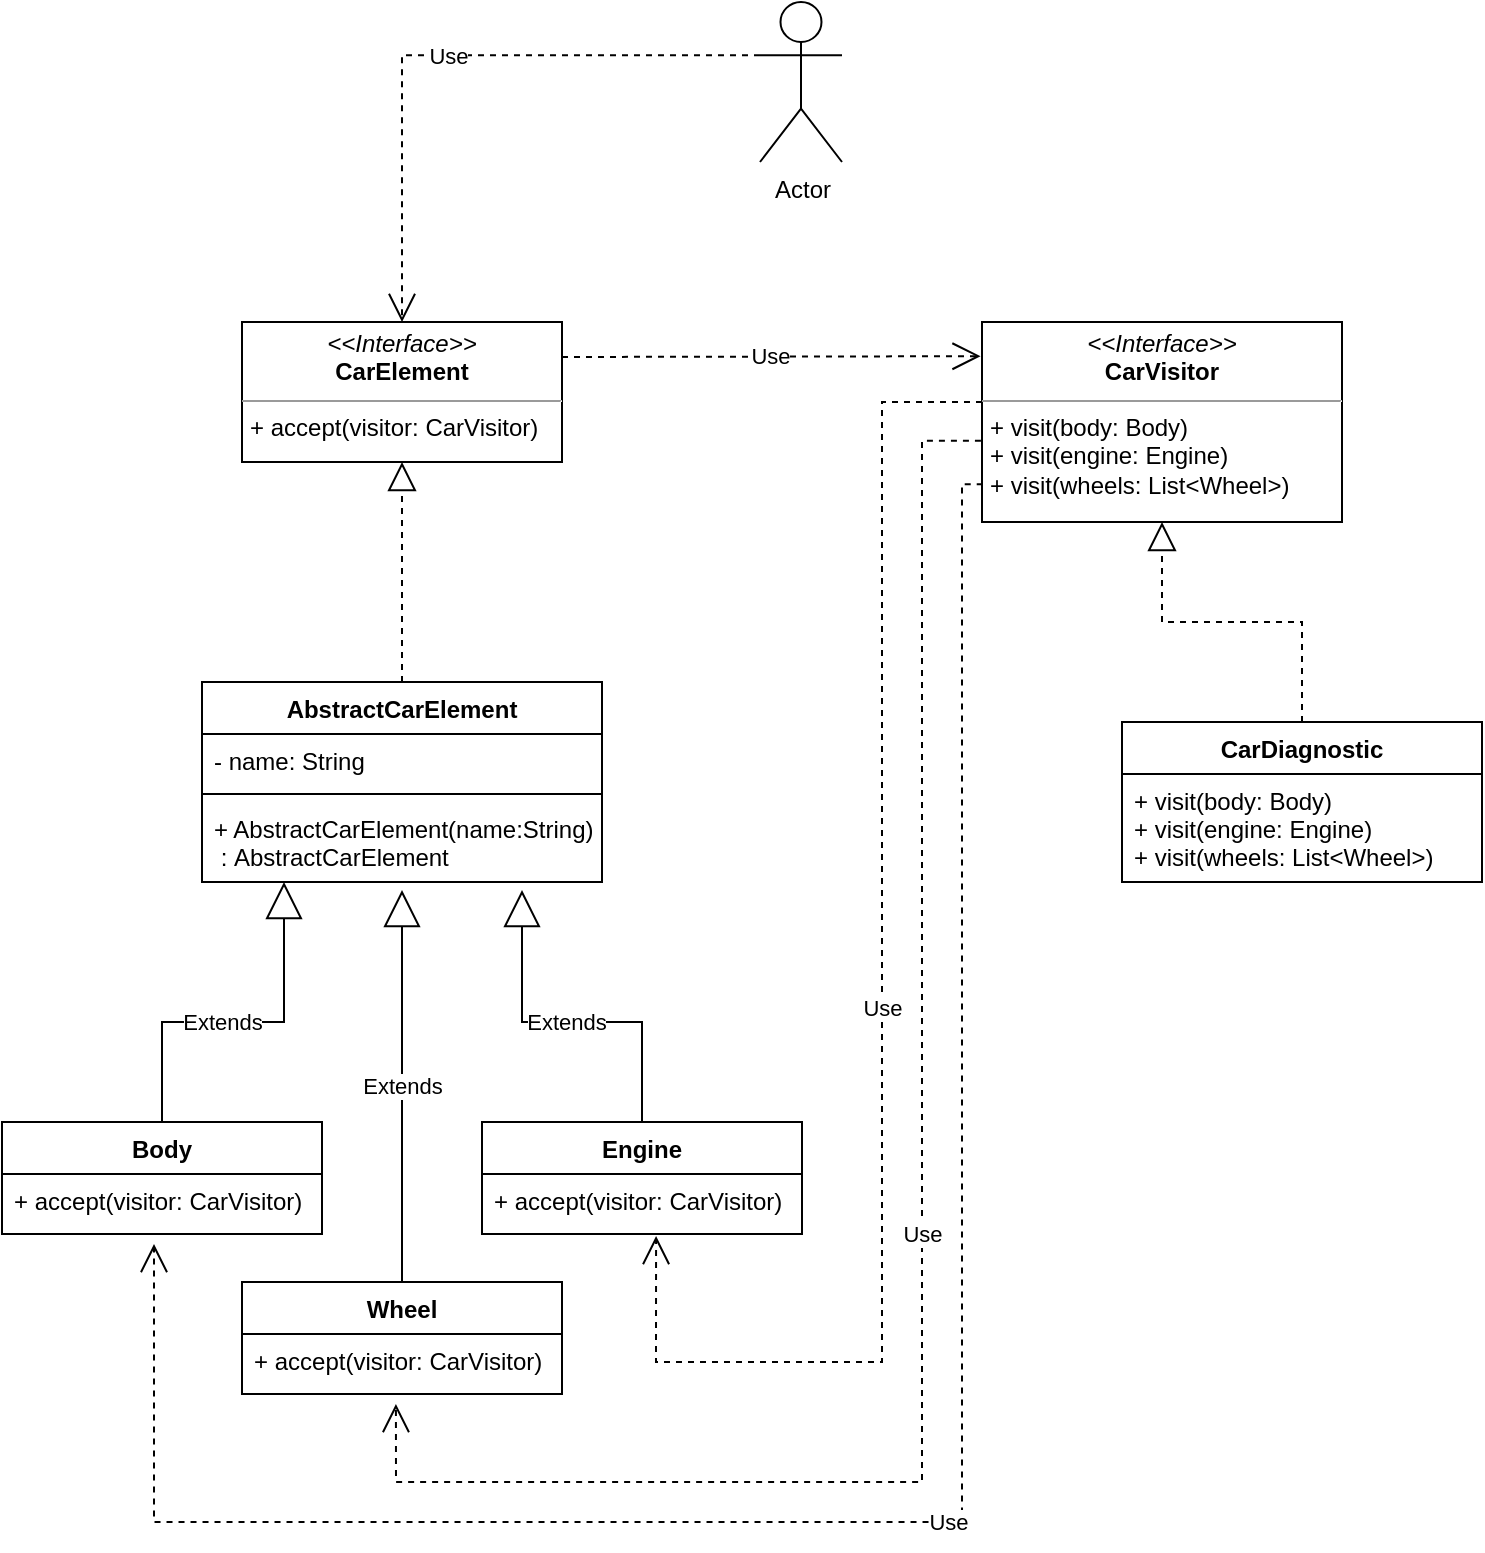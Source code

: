 <mxfile version="20.5.3" type="embed"><diagram id="23iRSUPoRavnBvh4doch" name="Page-1"><mxGraphModel dx="1021" dy="824" grid="1" gridSize="10" guides="1" tooltips="1" connect="1" arrows="1" fold="1" page="1" pageScale="1" pageWidth="827" pageHeight="1169" math="0" shadow="0"><root><mxCell id="0"/><mxCell id="1" parent="0"/><mxCell id="2" value="&lt;p style=&quot;margin:0px;margin-top:4px;text-align:center;&quot;&gt;&lt;i&gt;&amp;lt;&amp;lt;Interface&amp;gt;&amp;gt;&lt;/i&gt;&lt;br&gt;&lt;b&gt;CarVisitor&lt;/b&gt;&lt;/p&gt;&lt;hr size=&quot;1&quot;&gt;&lt;p style=&quot;margin:0px;margin-left:4px;&quot;&gt;&lt;span style=&quot;background-color: initial;&quot;&gt;+ visit(body: Body)&lt;/span&gt;&lt;br&gt;&lt;/p&gt;&lt;p style=&quot;margin:0px;margin-left:4px;&quot;&gt;+ visit(engine: Engine)&lt;br&gt;+ visit(wheels: List&amp;lt;Wheel&amp;gt;)&lt;/p&gt;&lt;p style=&quot;margin:0px;margin-left:4px;&quot;&gt;&lt;br&gt;&lt;/p&gt;" style="verticalAlign=top;align=left;overflow=fill;fontSize=12;fontFamily=Helvetica;html=1;" parent="1" vertex="1"><mxGeometry x="510" y="200" width="180" height="100" as="geometry"/></mxCell><mxCell id="3" value="&lt;p style=&quot;margin:0px;margin-top:4px;text-align:center;&quot;&gt;&lt;i&gt;&amp;lt;&amp;lt;Interface&amp;gt;&amp;gt;&lt;/i&gt;&lt;br&gt;&lt;b&gt;CarElement&lt;/b&gt;&lt;/p&gt;&lt;hr size=&quot;1&quot;&gt;&lt;p style=&quot;margin:0px;margin-left:4px;&quot;&gt;&lt;span style=&quot;background-color: initial;&quot;&gt;+ accept(visitor: CarVisitor)&lt;/span&gt;&lt;br&gt;&lt;/p&gt;" style="verticalAlign=top;align=left;overflow=fill;fontSize=12;fontFamily=Helvetica;html=1;" parent="1" vertex="1"><mxGeometry x="140" y="200" width="160" height="70" as="geometry"/></mxCell><mxCell id="4" value="Body" style="swimlane;fontStyle=1;align=center;verticalAlign=top;childLayout=stackLayout;horizontal=1;startSize=26;horizontalStack=0;resizeParent=1;resizeParentMax=0;resizeLast=0;collapsible=1;marginBottom=0;" parent="1" vertex="1"><mxGeometry x="20" y="600" width="160" height="56" as="geometry"/></mxCell><mxCell id="7" value="+ accept(visitor: CarVisitor)" style="text;strokeColor=none;fillColor=none;align=left;verticalAlign=top;spacingLeft=4;spacingRight=4;overflow=hidden;rotatable=0;points=[[0,0.5],[1,0.5]];portConstraint=eastwest;" parent="4" vertex="1"><mxGeometry y="26" width="160" height="30" as="geometry"/></mxCell><mxCell id="8" value="Wheel" style="swimlane;fontStyle=1;align=center;verticalAlign=top;childLayout=stackLayout;horizontal=1;startSize=26;horizontalStack=0;resizeParent=1;resizeParentMax=0;resizeLast=0;collapsible=1;marginBottom=0;" parent="1" vertex="1"><mxGeometry x="140" y="680" width="160" height="56" as="geometry"/></mxCell><mxCell id="11" value="+ accept(visitor: CarVisitor)" style="text;strokeColor=none;fillColor=none;align=left;verticalAlign=top;spacingLeft=4;spacingRight=4;overflow=hidden;rotatable=0;points=[[0,0.5],[1,0.5]];portConstraint=eastwest;" parent="8" vertex="1"><mxGeometry y="26" width="160" height="30" as="geometry"/></mxCell><mxCell id="12" value="Engine" style="swimlane;fontStyle=1;align=center;verticalAlign=top;childLayout=stackLayout;horizontal=1;startSize=26;horizontalStack=0;resizeParent=1;resizeParentMax=0;resizeLast=0;collapsible=1;marginBottom=0;" parent="1" vertex="1"><mxGeometry x="260" y="600" width="160" height="56" as="geometry"/></mxCell><mxCell id="15" value="+ accept(visitor: CarVisitor)" style="text;strokeColor=none;fillColor=none;align=left;verticalAlign=top;spacingLeft=4;spacingRight=4;overflow=hidden;rotatable=0;points=[[0,0.5],[1,0.5]];portConstraint=eastwest;" parent="12" vertex="1"><mxGeometry y="26" width="160" height="30" as="geometry"/></mxCell><mxCell id="20" value="Actor" style="shape=umlActor;verticalLabelPosition=bottom;verticalAlign=top;html=1;outlineConnect=0;" parent="1" vertex="1"><mxGeometry x="399" y="40" width="41" height="80" as="geometry"/></mxCell><mxCell id="23" value="CarDiagnostic" style="swimlane;fontStyle=1;align=center;verticalAlign=top;childLayout=stackLayout;horizontal=1;startSize=26;horizontalStack=0;resizeParent=1;resizeParentMax=0;resizeLast=0;collapsible=1;marginBottom=0;" parent="1" vertex="1"><mxGeometry x="580" y="400" width="180" height="80" as="geometry"/></mxCell><mxCell id="26" value="+ visit(body: Body)&#10;+ visit(engine: Engine)&#10;+ visit(wheels: List&lt;Wheel&gt;)&#10;" style="text;strokeColor=none;fillColor=none;align=left;verticalAlign=top;spacingLeft=4;spacingRight=4;overflow=hidden;rotatable=0;points=[[0,0.5],[1,0.5]];portConstraint=eastwest;" parent="23" vertex="1"><mxGeometry y="26" width="180" height="54" as="geometry"/></mxCell><mxCell id="27" value="" style="endArrow=block;dashed=1;endFill=0;endSize=12;html=1;rounded=0;exitX=0.5;exitY=0;exitDx=0;exitDy=0;entryX=0.5;entryY=1;entryDx=0;entryDy=0;edgeStyle=orthogonalEdgeStyle;" parent="1" source="23" target="2" edge="1"><mxGeometry width="160" relative="1" as="geometry"><mxPoint x="540" y="310" as="sourcePoint"/><mxPoint x="700" y="310" as="targetPoint"/></mxGeometry></mxCell><mxCell id="28" value="Use" style="endArrow=open;endSize=12;dashed=1;html=1;rounded=0;exitX=1;exitY=0.25;exitDx=0;exitDy=0;entryX=-0.004;entryY=0.171;entryDx=0;entryDy=0;entryPerimeter=0;" parent="1" source="3" target="2" edge="1"><mxGeometry width="160" relative="1" as="geometry"><mxPoint x="350" y="350" as="sourcePoint"/><mxPoint x="510" y="350" as="targetPoint"/></mxGeometry></mxCell><mxCell id="29" value="Use" style="endArrow=open;endSize=12;dashed=1;html=1;rounded=0;exitX=0;exitY=0.333;exitDx=0;exitDy=0;exitPerimeter=0;entryX=0.5;entryY=0;entryDx=0;entryDy=0;edgeStyle=orthogonalEdgeStyle;" parent="1" source="20" target="3" edge="1"><mxGeometry width="160" relative="1" as="geometry"><mxPoint x="450" y="370" as="sourcePoint"/><mxPoint x="610" y="370" as="targetPoint"/></mxGeometry></mxCell><mxCell id="30" value="AbstractCarElement" style="swimlane;fontStyle=1;align=center;verticalAlign=top;childLayout=stackLayout;horizontal=1;startSize=26;horizontalStack=0;resizeParent=1;resizeParentMax=0;resizeLast=0;collapsible=1;marginBottom=0;" parent="1" vertex="1"><mxGeometry x="120" y="380" width="200" height="100" as="geometry"/></mxCell><mxCell id="31" value="- name: String" style="text;strokeColor=none;fillColor=none;align=left;verticalAlign=top;spacingLeft=4;spacingRight=4;overflow=hidden;rotatable=0;points=[[0,0.5],[1,0.5]];portConstraint=eastwest;" parent="30" vertex="1"><mxGeometry y="26" width="200" height="26" as="geometry"/></mxCell><mxCell id="32" value="" style="line;strokeWidth=1;fillColor=none;align=left;verticalAlign=middle;spacingTop=-1;spacingLeft=3;spacingRight=3;rotatable=0;labelPosition=right;points=[];portConstraint=eastwest;strokeColor=inherit;" parent="30" vertex="1"><mxGeometry y="52" width="200" height="8" as="geometry"/></mxCell><mxCell id="33" value="+ AbstractCarElement(name:String)&#10; : AbstractCarElement" style="text;strokeColor=none;fillColor=none;align=left;verticalAlign=top;spacingLeft=4;spacingRight=4;overflow=hidden;rotatable=0;points=[[0,0.5],[1,0.5]];portConstraint=eastwest;fontStyle=0" parent="30" vertex="1"><mxGeometry y="60" width="200" height="40" as="geometry"/></mxCell><mxCell id="34" value="" style="endArrow=block;dashed=1;endFill=0;endSize=12;html=1;rounded=0;exitX=0.5;exitY=0;exitDx=0;exitDy=0;entryX=0.5;entryY=1;entryDx=0;entryDy=0;" parent="1" source="30" target="3" edge="1"><mxGeometry width="160" relative="1" as="geometry"><mxPoint x="200" y="400" as="sourcePoint"/><mxPoint x="360" y="400" as="targetPoint"/></mxGeometry></mxCell><mxCell id="35" value="Extends" style="endArrow=block;endSize=16;endFill=0;html=1;rounded=0;exitX=0.5;exitY=0;exitDx=0;exitDy=0;entryX=0.205;entryY=1;entryDx=0;entryDy=0;entryPerimeter=0;edgeStyle=orthogonalEdgeStyle;" parent="1" source="4" target="33" edge="1"><mxGeometry x="-0.116" width="160" relative="1" as="geometry"><mxPoint x="270" y="500" as="sourcePoint"/><mxPoint x="430" y="500" as="targetPoint"/><Array as="points"><mxPoint x="100" y="550"/><mxPoint x="161" y="550"/></Array><mxPoint as="offset"/></mxGeometry></mxCell><mxCell id="36" value="Extends" style="endArrow=block;endSize=16;endFill=0;html=1;rounded=0;exitX=0.5;exitY=0;exitDx=0;exitDy=0;entryX=0.5;entryY=1.1;entryDx=0;entryDy=0;entryPerimeter=0;edgeStyle=orthogonalEdgeStyle;" parent="1" source="8" target="33" edge="1"><mxGeometry width="160" relative="1" as="geometry"><mxPoint x="270" y="500" as="sourcePoint"/><mxPoint x="430" y="500" as="targetPoint"/><Array as="points"><mxPoint x="220" y="630"/><mxPoint x="220" y="630"/></Array></mxGeometry></mxCell><mxCell id="37" value="Extends" style="endArrow=block;endSize=16;endFill=0;html=1;rounded=0;exitX=0.5;exitY=0;exitDx=0;exitDy=0;entryX=0.8;entryY=1.1;entryDx=0;entryDy=0;entryPerimeter=0;edgeStyle=orthogonalEdgeStyle;" parent="1" source="12" target="33" edge="1"><mxGeometry width="160" relative="1" as="geometry"><mxPoint x="270" y="500" as="sourcePoint"/><mxPoint x="430" y="500" as="targetPoint"/><Array as="points"><mxPoint x="340" y="550"/><mxPoint x="280" y="550"/></Array></mxGeometry></mxCell><mxCell id="38" value="Use" style="endArrow=open;endSize=12;dashed=1;html=1;rounded=0;edgeStyle=orthogonalEdgeStyle;entryX=0.544;entryY=1.033;entryDx=0;entryDy=0;entryPerimeter=0;" edge="1" parent="1" target="15"><mxGeometry width="160" relative="1" as="geometry"><mxPoint x="510" y="240" as="sourcePoint"/><mxPoint x="340" y="710" as="targetPoint"/><Array as="points"><mxPoint x="460" y="240"/><mxPoint x="460" y="720"/><mxPoint x="347" y="720"/></Array></mxGeometry></mxCell><mxCell id="39" value="Use" style="endArrow=open;endSize=12;dashed=1;html=1;rounded=0;entryX=0.481;entryY=1.167;entryDx=0;entryDy=0;entryPerimeter=0;edgeStyle=orthogonalEdgeStyle;exitX=-0.003;exitY=0.594;exitDx=0;exitDy=0;exitPerimeter=0;" edge="1" parent="1" source="2" target="11"><mxGeometry width="160" relative="1" as="geometry"><mxPoint x="480" y="260" as="sourcePoint"/><mxPoint x="460" y="580" as="targetPoint"/><Array as="points"><mxPoint x="480" y="259"/><mxPoint x="480" y="780"/><mxPoint x="217" y="780"/></Array></mxGeometry></mxCell><mxCell id="41" value="Use" style="endArrow=open;endSize=12;dashed=1;html=1;rounded=0;entryX=0.475;entryY=1.167;entryDx=0;entryDy=0;entryPerimeter=0;edgeStyle=orthogonalEdgeStyle;exitX=0.002;exitY=0.811;exitDx=0;exitDy=0;exitPerimeter=0;" edge="1" parent="1" source="2" target="7"><mxGeometry width="160" relative="1" as="geometry"><mxPoint x="500" y="280" as="sourcePoint"/><mxPoint x="460" y="580" as="targetPoint"/><Array as="points"><mxPoint x="500" y="281"/><mxPoint x="500" y="800"/><mxPoint x="96" y="800"/></Array></mxGeometry></mxCell></root></mxGraphModel></diagram></mxfile>